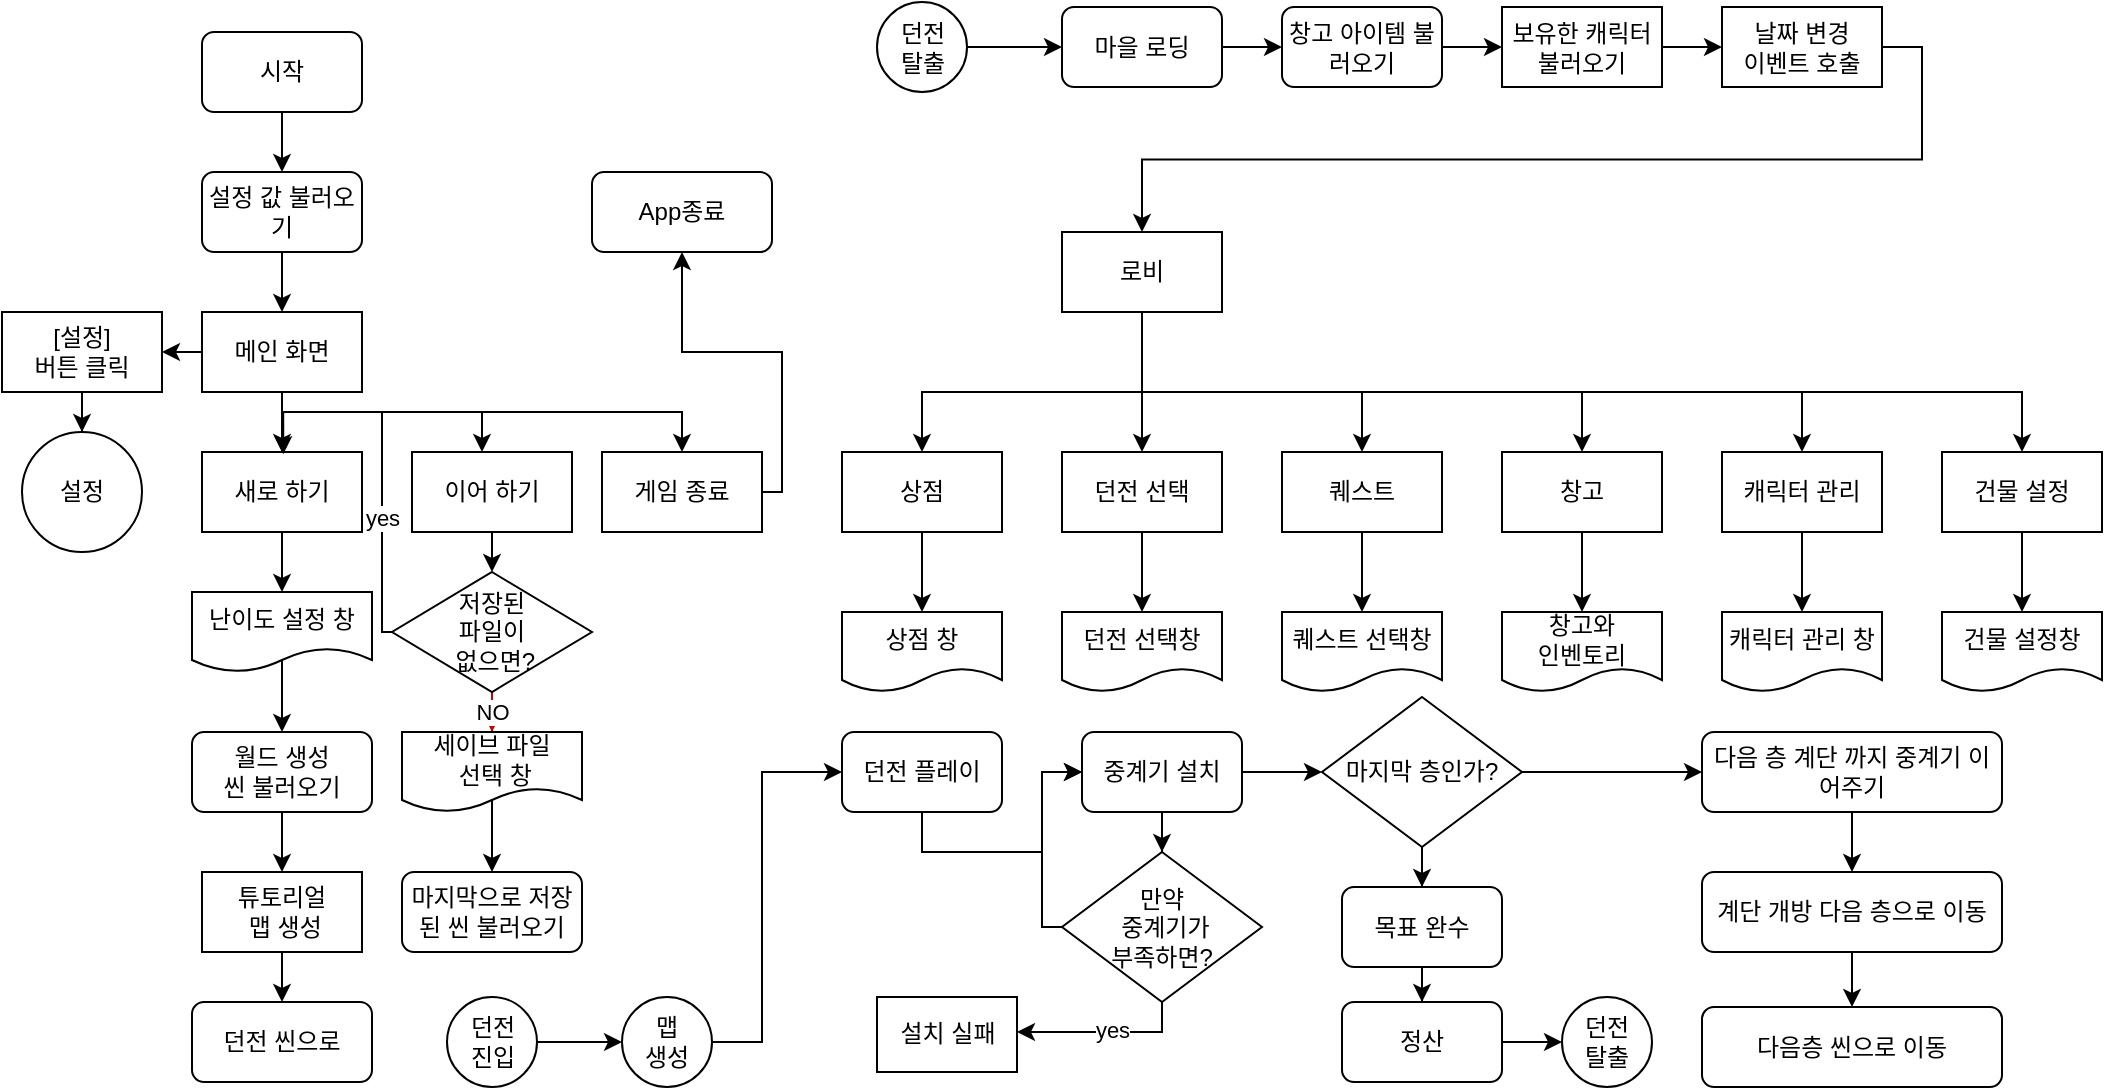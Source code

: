 <mxfile version="22.1.18" type="device" pages="6">
  <diagram name="메인화면" id="o7VIeF1uwhqz3UxBuZCB">
    <mxGraphModel dx="1304" dy="709" grid="1" gridSize="10" guides="1" tooltips="1" connect="1" arrows="1" fold="1" page="1" pageScale="1" pageWidth="1920" pageHeight="1200" math="0" shadow="0">
      <root>
        <mxCell id="0" />
        <mxCell id="1" parent="0" />
        <mxCell id="cAe1_HJ-wGS2Fa1NA8Pz-26" style="edgeStyle=orthogonalEdgeStyle;rounded=0;orthogonalLoop=1;jettySize=auto;html=1;exitX=0.5;exitY=1;exitDx=0;exitDy=0;" edge="1" parent="1" source="cAe1_HJ-wGS2Fa1NA8Pz-1" target="cAe1_HJ-wGS2Fa1NA8Pz-24">
          <mxGeometry relative="1" as="geometry" />
        </mxCell>
        <mxCell id="cAe1_HJ-wGS2Fa1NA8Pz-1" value="시작" style="rounded=1;whiteSpace=wrap;html=1;" vertex="1" parent="1">
          <mxGeometry x="100" y="60" width="80" height="40" as="geometry" />
        </mxCell>
        <mxCell id="cAe1_HJ-wGS2Fa1NA8Pz-6" style="edgeStyle=orthogonalEdgeStyle;rounded=0;orthogonalLoop=1;jettySize=auto;html=1;entryX=0.5;entryY=0;entryDx=0;entryDy=0;" edge="1" parent="1" source="cAe1_HJ-wGS2Fa1NA8Pz-3" target="cAe1_HJ-wGS2Fa1NA8Pz-5">
          <mxGeometry relative="1" as="geometry" />
        </mxCell>
        <mxCell id="cAe1_HJ-wGS2Fa1NA8Pz-10" style="edgeStyle=orthogonalEdgeStyle;rounded=0;orthogonalLoop=1;jettySize=auto;html=1;exitX=0;exitY=0.5;exitDx=0;exitDy=0;entryX=1;entryY=0.5;entryDx=0;entryDy=0;" edge="1" parent="1" source="cAe1_HJ-wGS2Fa1NA8Pz-3" target="cAe1_HJ-wGS2Fa1NA8Pz-8">
          <mxGeometry relative="1" as="geometry" />
        </mxCell>
        <mxCell id="cAe1_HJ-wGS2Fa1NA8Pz-11" style="edgeStyle=orthogonalEdgeStyle;rounded=0;orthogonalLoop=1;jettySize=auto;html=1;exitX=0.5;exitY=1;exitDx=0;exitDy=0;" edge="1" parent="1" source="cAe1_HJ-wGS2Fa1NA8Pz-3" target="cAe1_HJ-wGS2Fa1NA8Pz-7">
          <mxGeometry relative="1" as="geometry">
            <Array as="points">
              <mxPoint x="140" y="250" />
              <mxPoint x="240" y="250" />
            </Array>
          </mxGeometry>
        </mxCell>
        <mxCell id="cAe1_HJ-wGS2Fa1NA8Pz-13" style="edgeStyle=orthogonalEdgeStyle;rounded=0;orthogonalLoop=1;jettySize=auto;html=1;exitX=0.5;exitY=1;exitDx=0;exitDy=0;" edge="1" parent="1" source="cAe1_HJ-wGS2Fa1NA8Pz-3" target="cAe1_HJ-wGS2Fa1NA8Pz-12">
          <mxGeometry relative="1" as="geometry">
            <Array as="points">
              <mxPoint x="140" y="250" />
              <mxPoint x="340" y="250" />
            </Array>
          </mxGeometry>
        </mxCell>
        <mxCell id="cAe1_HJ-wGS2Fa1NA8Pz-3" value="메인 화면" style="rounded=0;whiteSpace=wrap;html=1;" vertex="1" parent="1">
          <mxGeometry x="100" y="200" width="80" height="40" as="geometry" />
        </mxCell>
        <mxCell id="cAe1_HJ-wGS2Fa1NA8Pz-21" style="edgeStyle=orthogonalEdgeStyle;rounded=0;orthogonalLoop=1;jettySize=auto;html=1;exitX=0.5;exitY=1;exitDx=0;exitDy=0;" edge="1" parent="1" source="cAe1_HJ-wGS2Fa1NA8Pz-5" target="cAe1_HJ-wGS2Fa1NA8Pz-34">
          <mxGeometry relative="1" as="geometry">
            <mxPoint x="140.034" y="340" as="targetPoint" />
          </mxGeometry>
        </mxCell>
        <mxCell id="cAe1_HJ-wGS2Fa1NA8Pz-5" value="새로 하기" style="rounded=0;whiteSpace=wrap;html=1;" vertex="1" parent="1">
          <mxGeometry x="100" y="270" width="80" height="40" as="geometry" />
        </mxCell>
        <mxCell id="cAe1_HJ-wGS2Fa1NA8Pz-18" style="edgeStyle=orthogonalEdgeStyle;rounded=0;orthogonalLoop=1;jettySize=auto;html=1;exitX=0.5;exitY=1;exitDx=0;exitDy=0;entryX=0.5;entryY=0;entryDx=0;entryDy=0;" edge="1" parent="1" source="cAe1_HJ-wGS2Fa1NA8Pz-7" target="cAe1_HJ-wGS2Fa1NA8Pz-17">
          <mxGeometry relative="1" as="geometry" />
        </mxCell>
        <mxCell id="cAe1_HJ-wGS2Fa1NA8Pz-7" value="이어 하기" style="rounded=0;whiteSpace=wrap;html=1;" vertex="1" parent="1">
          <mxGeometry x="205" y="270" width="80" height="40" as="geometry" />
        </mxCell>
        <mxCell id="cAe1_HJ-wGS2Fa1NA8Pz-23" style="edgeStyle=orthogonalEdgeStyle;rounded=0;orthogonalLoop=1;jettySize=auto;html=1;exitX=0.5;exitY=1;exitDx=0;exitDy=0;" edge="1" parent="1" source="cAe1_HJ-wGS2Fa1NA8Pz-8" target="cAe1_HJ-wGS2Fa1NA8Pz-22">
          <mxGeometry relative="1" as="geometry" />
        </mxCell>
        <mxCell id="cAe1_HJ-wGS2Fa1NA8Pz-8" value="[설정]&lt;br&gt;버튼 클릭" style="rounded=0;whiteSpace=wrap;html=1;" vertex="1" parent="1">
          <mxGeometry y="200" width="80" height="40" as="geometry" />
        </mxCell>
        <mxCell id="cAe1_HJ-wGS2Fa1NA8Pz-15" style="edgeStyle=orthogonalEdgeStyle;rounded=0;orthogonalLoop=1;jettySize=auto;html=1;entryX=0.5;entryY=1;entryDx=0;entryDy=0;" edge="1" parent="1" source="cAe1_HJ-wGS2Fa1NA8Pz-12" target="cAe1_HJ-wGS2Fa1NA8Pz-14">
          <mxGeometry relative="1" as="geometry">
            <mxPoint x="350" y="250" as="targetPoint" />
            <Array as="points">
              <mxPoint x="390" y="290" />
              <mxPoint x="390" y="220" />
              <mxPoint x="340" y="220" />
            </Array>
          </mxGeometry>
        </mxCell>
        <mxCell id="cAe1_HJ-wGS2Fa1NA8Pz-12" value="게임 종료" style="rounded=0;whiteSpace=wrap;html=1;" vertex="1" parent="1">
          <mxGeometry x="300" y="270" width="80" height="40" as="geometry" />
        </mxCell>
        <mxCell id="cAe1_HJ-wGS2Fa1NA8Pz-14" value="App종료" style="rounded=1;whiteSpace=wrap;html=1;" vertex="1" parent="1">
          <mxGeometry x="295" y="130" width="90" height="40" as="geometry" />
        </mxCell>
        <mxCell id="cAe1_HJ-wGS2Fa1NA8Pz-16" value="마지막으로 저장된 씬 불러오기" style="rounded=1;whiteSpace=wrap;html=1;" vertex="1" parent="1">
          <mxGeometry x="200" y="480" width="90" height="40" as="geometry" />
        </mxCell>
        <mxCell id="cAe1_HJ-wGS2Fa1NA8Pz-19" value="NO" style="edgeStyle=orthogonalEdgeStyle;rounded=0;orthogonalLoop=1;jettySize=auto;html=1;exitX=0.5;exitY=1;exitDx=0;exitDy=0;exitPerimeter=0;strokeColor=#CC0000;" edge="1" parent="1" source="cAe1_HJ-wGS2Fa1NA8Pz-17" target="cAe1_HJ-wGS2Fa1NA8Pz-36">
          <mxGeometry relative="1" as="geometry" />
        </mxCell>
        <mxCell id="cAe1_HJ-wGS2Fa1NA8Pz-27" style="edgeStyle=orthogonalEdgeStyle;rounded=0;orthogonalLoop=1;jettySize=auto;html=1;exitX=0;exitY=0.5;exitDx=0;exitDy=0;entryX=0.508;entryY=0.029;entryDx=0;entryDy=0;entryPerimeter=0;" edge="1" parent="1" source="cAe1_HJ-wGS2Fa1NA8Pz-17" target="cAe1_HJ-wGS2Fa1NA8Pz-5">
          <mxGeometry relative="1" as="geometry">
            <Array as="points">
              <mxPoint x="190" y="360" />
              <mxPoint x="190" y="250" />
              <mxPoint x="141" y="250" />
            </Array>
          </mxGeometry>
        </mxCell>
        <mxCell id="cAe1_HJ-wGS2Fa1NA8Pz-28" value="yes" style="edgeLabel;html=1;align=center;verticalAlign=middle;resizable=0;points=[];" vertex="1" connectable="0" parent="cAe1_HJ-wGS2Fa1NA8Pz-27">
          <mxGeometry x="-0.326" relative="1" as="geometry">
            <mxPoint as="offset" />
          </mxGeometry>
        </mxCell>
        <mxCell id="cAe1_HJ-wGS2Fa1NA8Pz-17" value="저장된&lt;br&gt;파일이&lt;br&gt;&amp;nbsp;없으면?" style="rhombus;whiteSpace=wrap;html=1;" vertex="1" parent="1">
          <mxGeometry x="195" y="330" width="100" height="60" as="geometry" />
        </mxCell>
        <mxCell id="cAe1_HJ-wGS2Fa1NA8Pz-33" style="edgeStyle=orthogonalEdgeStyle;rounded=0;orthogonalLoop=1;jettySize=auto;html=1;exitX=0.5;exitY=1;exitDx=0;exitDy=0;" edge="1" parent="1" source="cAe1_HJ-wGS2Fa1NA8Pz-20" target="cAe1_HJ-wGS2Fa1NA8Pz-32">
          <mxGeometry relative="1" as="geometry" />
        </mxCell>
        <mxCell id="cAe1_HJ-wGS2Fa1NA8Pz-20" value="월드 생성 &lt;br&gt;씬 불러오기" style="rounded=1;whiteSpace=wrap;html=1;" vertex="1" parent="1">
          <mxGeometry x="95" y="410" width="90" height="40" as="geometry" />
        </mxCell>
        <mxCell id="cAe1_HJ-wGS2Fa1NA8Pz-22" value="설정" style="ellipse;whiteSpace=wrap;html=1;" vertex="1" parent="1">
          <mxGeometry x="10" y="260" width="60" height="60" as="geometry" />
        </mxCell>
        <mxCell id="cAe1_HJ-wGS2Fa1NA8Pz-24" value="설정 값 불러오기" style="rounded=1;whiteSpace=wrap;html=1;" vertex="1" parent="1">
          <mxGeometry x="100" y="130" width="80" height="40" as="geometry" />
        </mxCell>
        <mxCell id="cAe1_HJ-wGS2Fa1NA8Pz-25" style="edgeStyle=orthogonalEdgeStyle;rounded=0;orthogonalLoop=1;jettySize=auto;html=1;exitX=0.5;exitY=1;exitDx=0;exitDy=0;" edge="1" parent="1" source="cAe1_HJ-wGS2Fa1NA8Pz-24" target="cAe1_HJ-wGS2Fa1NA8Pz-3">
          <mxGeometry relative="1" as="geometry">
            <mxPoint x="140" y="201" as="targetPoint" />
            <Array as="points">
              <mxPoint x="140" y="170" />
              <mxPoint x="140" y="170" />
            </Array>
          </mxGeometry>
        </mxCell>
        <mxCell id="cAe1_HJ-wGS2Fa1NA8Pz-31" style="edgeStyle=orthogonalEdgeStyle;rounded=0;orthogonalLoop=1;jettySize=auto;html=1;exitX=0.523;exitY=0.826;exitDx=0;exitDy=0;exitPerimeter=0;" edge="1" parent="1" source="cAe1_HJ-wGS2Fa1NA8Pz-34" target="cAe1_HJ-wGS2Fa1NA8Pz-20">
          <mxGeometry relative="1" as="geometry">
            <mxPoint x="140" y="380" as="sourcePoint" />
            <Array as="points">
              <mxPoint x="140" y="373" />
            </Array>
          </mxGeometry>
        </mxCell>
        <mxCell id="Gnc5K_j_M5pKnhv9eOQv-2" style="edgeStyle=orthogonalEdgeStyle;rounded=0;orthogonalLoop=1;jettySize=auto;html=1;" edge="1" parent="1" source="cAe1_HJ-wGS2Fa1NA8Pz-32" target="Gnc5K_j_M5pKnhv9eOQv-1">
          <mxGeometry relative="1" as="geometry" />
        </mxCell>
        <mxCell id="cAe1_HJ-wGS2Fa1NA8Pz-32" value="튜토리얼&lt;br&gt;&amp;nbsp;맵 생성" style="rounded=0;whiteSpace=wrap;html=1;" vertex="1" parent="1">
          <mxGeometry x="100" y="480" width="80" height="40" as="geometry" />
        </mxCell>
        <mxCell id="cAe1_HJ-wGS2Fa1NA8Pz-34" value="난이도 설정 창" style="shape=document;whiteSpace=wrap;html=1;boundedLbl=1;" vertex="1" parent="1">
          <mxGeometry x="95" y="340" width="90" height="40" as="geometry" />
        </mxCell>
        <mxCell id="cAe1_HJ-wGS2Fa1NA8Pz-37" style="edgeStyle=orthogonalEdgeStyle;rounded=0;orthogonalLoop=1;jettySize=auto;html=1;exitX=0.5;exitY=0.834;exitDx=0;exitDy=0;exitPerimeter=0;" edge="1" parent="1" source="cAe1_HJ-wGS2Fa1NA8Pz-36" target="cAe1_HJ-wGS2Fa1NA8Pz-16">
          <mxGeometry relative="1" as="geometry" />
        </mxCell>
        <mxCell id="cAe1_HJ-wGS2Fa1NA8Pz-36" value="세이브 파일&lt;br&gt;&amp;nbsp;선택 창" style="shape=document;whiteSpace=wrap;html=1;boundedLbl=1;" vertex="1" parent="1">
          <mxGeometry x="200" y="410" width="90" height="40" as="geometry" />
        </mxCell>
        <mxCell id="Gnc5K_j_M5pKnhv9eOQv-1" value="던전 씬으로" style="rounded=1;whiteSpace=wrap;html=1;" vertex="1" parent="1">
          <mxGeometry x="95" y="545" width="90" height="40" as="geometry" />
        </mxCell>
        <mxCell id="PoiuBlNY98dqjE792VmL-12" value="" style="edgeStyle=orthogonalEdgeStyle;rounded=0;orthogonalLoop=1;jettySize=auto;html=1;" edge="1" parent="1" source="PoiuBlNY98dqjE792VmL-4" target="PoiuBlNY98dqjE792VmL-11">
          <mxGeometry relative="1" as="geometry">
            <Array as="points">
              <mxPoint x="570" y="240" />
              <mxPoint x="460" y="240" />
            </Array>
          </mxGeometry>
        </mxCell>
        <mxCell id="PoiuBlNY98dqjE792VmL-14" style="edgeStyle=orthogonalEdgeStyle;rounded=0;orthogonalLoop=1;jettySize=auto;html=1;exitX=0.5;exitY=1;exitDx=0;exitDy=0;" edge="1" parent="1" source="PoiuBlNY98dqjE792VmL-4" target="PoiuBlNY98dqjE792VmL-13">
          <mxGeometry relative="1" as="geometry" />
        </mxCell>
        <mxCell id="PoiuBlNY98dqjE792VmL-17" style="edgeStyle=orthogonalEdgeStyle;rounded=0;orthogonalLoop=1;jettySize=auto;html=1;" edge="1" parent="1" source="PoiuBlNY98dqjE792VmL-4" target="PoiuBlNY98dqjE792VmL-15">
          <mxGeometry relative="1" as="geometry">
            <Array as="points">
              <mxPoint x="570" y="240" />
              <mxPoint x="680" y="240" />
            </Array>
          </mxGeometry>
        </mxCell>
        <mxCell id="PoiuBlNY98dqjE792VmL-18" style="edgeStyle=orthogonalEdgeStyle;rounded=0;orthogonalLoop=1;jettySize=auto;html=1;" edge="1" parent="1" source="PoiuBlNY98dqjE792VmL-4" target="PoiuBlNY98dqjE792VmL-16">
          <mxGeometry relative="1" as="geometry">
            <Array as="points">
              <mxPoint x="570" y="240" />
              <mxPoint x="790" y="240" />
            </Array>
          </mxGeometry>
        </mxCell>
        <mxCell id="PoiuBlNY98dqjE792VmL-20" style="edgeStyle=orthogonalEdgeStyle;rounded=0;orthogonalLoop=1;jettySize=auto;html=1;" edge="1" parent="1" source="PoiuBlNY98dqjE792VmL-4" target="PoiuBlNY98dqjE792VmL-19">
          <mxGeometry relative="1" as="geometry">
            <Array as="points">
              <mxPoint x="570" y="240" />
              <mxPoint x="900" y="240" />
            </Array>
          </mxGeometry>
        </mxCell>
        <mxCell id="PoiuBlNY98dqjE792VmL-22" style="edgeStyle=orthogonalEdgeStyle;rounded=0;orthogonalLoop=1;jettySize=auto;html=1;" edge="1" parent="1" source="PoiuBlNY98dqjE792VmL-4" target="PoiuBlNY98dqjE792VmL-21">
          <mxGeometry relative="1" as="geometry">
            <Array as="points">
              <mxPoint x="570" y="240" />
              <mxPoint x="1010" y="240" />
            </Array>
          </mxGeometry>
        </mxCell>
        <mxCell id="PoiuBlNY98dqjE792VmL-4" value="로비" style="rounded=0;whiteSpace=wrap;html=1;" vertex="1" parent="1">
          <mxGeometry x="530" y="160" width="80" height="40" as="geometry" />
        </mxCell>
        <mxCell id="PoiuBlNY98dqjE792VmL-8" style="edgeStyle=orthogonalEdgeStyle;rounded=0;orthogonalLoop=1;jettySize=auto;html=1;exitX=1;exitY=0.5;exitDx=0;exitDy=0;entryX=0;entryY=0.5;entryDx=0;entryDy=0;" edge="1" parent="1" source="PoiuBlNY98dqjE792VmL-6" target="Zar3HKTUDFYJjWZs-EhG-1">
          <mxGeometry relative="1" as="geometry" />
        </mxCell>
        <mxCell id="PoiuBlNY98dqjE792VmL-6" value="던전&lt;br&gt;탈출" style="ellipse;whiteSpace=wrap;html=1;aspect=fixed;" vertex="1" parent="1">
          <mxGeometry x="437.5" y="45" width="45" height="45" as="geometry" />
        </mxCell>
        <mxCell id="Zar3HKTUDFYJjWZs-EhG-11" style="edgeStyle=orthogonalEdgeStyle;rounded=0;orthogonalLoop=1;jettySize=auto;html=1;exitX=0.5;exitY=1;exitDx=0;exitDy=0;" edge="1" parent="1" source="PoiuBlNY98dqjE792VmL-11" target="Zar3HKTUDFYJjWZs-EhG-10">
          <mxGeometry relative="1" as="geometry" />
        </mxCell>
        <mxCell id="PoiuBlNY98dqjE792VmL-11" value="상점" style="whiteSpace=wrap;html=1;rounded=0;" vertex="1" parent="1">
          <mxGeometry x="420" y="270" width="80" height="40" as="geometry" />
        </mxCell>
        <mxCell id="Zar3HKTUDFYJjWZs-EhG-13" style="edgeStyle=orthogonalEdgeStyle;rounded=0;orthogonalLoop=1;jettySize=auto;html=1;exitX=0.5;exitY=1;exitDx=0;exitDy=0;" edge="1" parent="1" source="PoiuBlNY98dqjE792VmL-13" target="Zar3HKTUDFYJjWZs-EhG-12">
          <mxGeometry relative="1" as="geometry" />
        </mxCell>
        <mxCell id="PoiuBlNY98dqjE792VmL-13" value="던전 선택" style="whiteSpace=wrap;html=1;rounded=0;" vertex="1" parent="1">
          <mxGeometry x="530" y="270" width="80" height="40" as="geometry" />
        </mxCell>
        <mxCell id="Zar3HKTUDFYJjWZs-EhG-21" style="edgeStyle=orthogonalEdgeStyle;rounded=0;orthogonalLoop=1;jettySize=auto;html=1;exitX=0.5;exitY=1;exitDx=0;exitDy=0;" edge="1" parent="1" source="PoiuBlNY98dqjE792VmL-15" target="Zar3HKTUDFYJjWZs-EhG-14">
          <mxGeometry relative="1" as="geometry" />
        </mxCell>
        <mxCell id="PoiuBlNY98dqjE792VmL-15" value="퀘스트" style="whiteSpace=wrap;html=1;rounded=0;" vertex="1" parent="1">
          <mxGeometry x="640" y="270" width="80" height="40" as="geometry" />
        </mxCell>
        <mxCell id="Zar3HKTUDFYJjWZs-EhG-20" style="edgeStyle=orthogonalEdgeStyle;rounded=0;orthogonalLoop=1;jettySize=auto;html=1;exitX=0.5;exitY=1;exitDx=0;exitDy=0;" edge="1" parent="1" source="PoiuBlNY98dqjE792VmL-16" target="Zar3HKTUDFYJjWZs-EhG-15">
          <mxGeometry relative="1" as="geometry" />
        </mxCell>
        <mxCell id="PoiuBlNY98dqjE792VmL-16" value="창고" style="whiteSpace=wrap;html=1;rounded=0;" vertex="1" parent="1">
          <mxGeometry x="750" y="270" width="80" height="40" as="geometry" />
        </mxCell>
        <mxCell id="Zar3HKTUDFYJjWZs-EhG-19" style="edgeStyle=orthogonalEdgeStyle;rounded=0;orthogonalLoop=1;jettySize=auto;html=1;exitX=0.5;exitY=1;exitDx=0;exitDy=0;" edge="1" parent="1" source="PoiuBlNY98dqjE792VmL-19" target="Zar3HKTUDFYJjWZs-EhG-16">
          <mxGeometry relative="1" as="geometry" />
        </mxCell>
        <mxCell id="PoiuBlNY98dqjE792VmL-19" value="캐릭터 관리" style="whiteSpace=wrap;html=1;rounded=0;" vertex="1" parent="1">
          <mxGeometry x="860" y="270" width="80" height="40" as="geometry" />
        </mxCell>
        <mxCell id="Zar3HKTUDFYJjWZs-EhG-18" style="edgeStyle=orthogonalEdgeStyle;rounded=0;orthogonalLoop=1;jettySize=auto;html=1;exitX=0.5;exitY=1;exitDx=0;exitDy=0;" edge="1" parent="1" source="PoiuBlNY98dqjE792VmL-21" target="Zar3HKTUDFYJjWZs-EhG-17">
          <mxGeometry relative="1" as="geometry" />
        </mxCell>
        <mxCell id="PoiuBlNY98dqjE792VmL-21" value="건물 설정" style="whiteSpace=wrap;html=1;rounded=0;" vertex="1" parent="1">
          <mxGeometry x="970" y="270" width="80" height="40" as="geometry" />
        </mxCell>
        <mxCell id="Zar3HKTUDFYJjWZs-EhG-3" style="edgeStyle=orthogonalEdgeStyle;rounded=0;orthogonalLoop=1;jettySize=auto;html=1;exitX=1;exitY=0.5;exitDx=0;exitDy=0;entryX=0;entryY=0.5;entryDx=0;entryDy=0;" edge="1" parent="1" source="Zar3HKTUDFYJjWZs-EhG-1" target="Zar3HKTUDFYJjWZs-EhG-4">
          <mxGeometry relative="1" as="geometry">
            <mxPoint x="640" y="67.333" as="targetPoint" />
          </mxGeometry>
        </mxCell>
        <mxCell id="Zar3HKTUDFYJjWZs-EhG-1" value="마을 로딩" style="rounded=1;whiteSpace=wrap;html=1;" vertex="1" parent="1">
          <mxGeometry x="530" y="47.5" width="80" height="40" as="geometry" />
        </mxCell>
        <mxCell id="Zar3HKTUDFYJjWZs-EhG-5" style="edgeStyle=orthogonalEdgeStyle;rounded=0;orthogonalLoop=1;jettySize=auto;html=1;exitX=1;exitY=0.5;exitDx=0;exitDy=0;" edge="1" parent="1" source="Zar3HKTUDFYJjWZs-EhG-4" target="Zar3HKTUDFYJjWZs-EhG-6">
          <mxGeometry relative="1" as="geometry">
            <mxPoint x="750" y="67.333" as="targetPoint" />
          </mxGeometry>
        </mxCell>
        <mxCell id="Zar3HKTUDFYJjWZs-EhG-4" value="창고 아이템 불러오기" style="rounded=1;whiteSpace=wrap;html=1;" vertex="1" parent="1">
          <mxGeometry x="640" y="47.5" width="80" height="40" as="geometry" />
        </mxCell>
        <mxCell id="Zar3HKTUDFYJjWZs-EhG-7" style="edgeStyle=orthogonalEdgeStyle;rounded=0;orthogonalLoop=1;jettySize=auto;html=1;exitX=1;exitY=0.5;exitDx=0;exitDy=0;entryX=0;entryY=0.5;entryDx=0;entryDy=0;" edge="1" parent="1" source="Zar3HKTUDFYJjWZs-EhG-6" target="Zar3HKTUDFYJjWZs-EhG-8">
          <mxGeometry relative="1" as="geometry">
            <mxPoint x="860" y="67.333" as="targetPoint" />
            <Array as="points">
              <mxPoint x="845" y="67" />
              <mxPoint x="850" y="68" />
            </Array>
          </mxGeometry>
        </mxCell>
        <mxCell id="Zar3HKTUDFYJjWZs-EhG-6" value="보유한 캐릭터 불러오기" style="whiteSpace=wrap;html=1;rounded=0;" vertex="1" parent="1">
          <mxGeometry x="750" y="47.5" width="80" height="40" as="geometry" />
        </mxCell>
        <mxCell id="Zar3HKTUDFYJjWZs-EhG-9" style="edgeStyle=orthogonalEdgeStyle;rounded=0;orthogonalLoop=1;jettySize=auto;html=1;exitX=1;exitY=0.5;exitDx=0;exitDy=0;" edge="1" parent="1" source="Zar3HKTUDFYJjWZs-EhG-8" target="PoiuBlNY98dqjE792VmL-4">
          <mxGeometry relative="1" as="geometry">
            <mxPoint x="960" y="67.556" as="targetPoint" />
          </mxGeometry>
        </mxCell>
        <mxCell id="Zar3HKTUDFYJjWZs-EhG-8" value="날짜 변경 &lt;br&gt;이벤트 호출" style="whiteSpace=wrap;html=1;rounded=0;" vertex="1" parent="1">
          <mxGeometry x="860" y="47.5" width="80" height="40" as="geometry" />
        </mxCell>
        <mxCell id="Zar3HKTUDFYJjWZs-EhG-10" value="상점 창" style="shape=document;whiteSpace=wrap;html=1;boundedLbl=1;" vertex="1" parent="1">
          <mxGeometry x="420" y="350" width="80" height="40" as="geometry" />
        </mxCell>
        <mxCell id="Zar3HKTUDFYJjWZs-EhG-12" value="던전 선택창" style="shape=document;whiteSpace=wrap;html=1;boundedLbl=1;" vertex="1" parent="1">
          <mxGeometry x="530" y="350" width="80" height="40" as="geometry" />
        </mxCell>
        <mxCell id="Zar3HKTUDFYJjWZs-EhG-14" value="퀘스트 선택창" style="shape=document;whiteSpace=wrap;html=1;boundedLbl=1;" vertex="1" parent="1">
          <mxGeometry x="640" y="350" width="80" height="40" as="geometry" />
        </mxCell>
        <mxCell id="Zar3HKTUDFYJjWZs-EhG-15" value="창고와 &lt;br&gt;인벤토리" style="shape=document;whiteSpace=wrap;html=1;boundedLbl=1;" vertex="1" parent="1">
          <mxGeometry x="750" y="350" width="80" height="40" as="geometry" />
        </mxCell>
        <mxCell id="Zar3HKTUDFYJjWZs-EhG-16" value="캐릭터 관리 창" style="shape=document;whiteSpace=wrap;html=1;boundedLbl=1;" vertex="1" parent="1">
          <mxGeometry x="860" y="350" width="80" height="40" as="geometry" />
        </mxCell>
        <mxCell id="Zar3HKTUDFYJjWZs-EhG-17" value="건물 설정창" style="shape=document;whiteSpace=wrap;html=1;boundedLbl=1;" vertex="1" parent="1">
          <mxGeometry x="970" y="350" width="80" height="40" as="geometry" />
        </mxCell>
        <mxCell id="zOwtHW7Vdrrn2NxZGbct-2" style="edgeStyle=orthogonalEdgeStyle;rounded=0;orthogonalLoop=1;jettySize=auto;html=1;exitX=1;exitY=0.5;exitDx=0;exitDy=0;entryX=0;entryY=0.5;entryDx=0;entryDy=0;" edge="1" parent="1" source="zOwtHW7Vdrrn2NxZGbct-1" target="zOwtHW7Vdrrn2NxZGbct-4">
          <mxGeometry relative="1" as="geometry">
            <mxPoint x="310" y="565" as="targetPoint" />
          </mxGeometry>
        </mxCell>
        <mxCell id="zOwtHW7Vdrrn2NxZGbct-1" value="던전&lt;br&gt;진입" style="ellipse;whiteSpace=wrap;html=1;aspect=fixed;" vertex="1" parent="1">
          <mxGeometry x="222.5" y="542.5" width="45" height="45" as="geometry" />
        </mxCell>
        <mxCell id="zOwtHW7Vdrrn2NxZGbct-5" style="edgeStyle=orthogonalEdgeStyle;rounded=0;orthogonalLoop=1;jettySize=auto;html=1;exitX=1;exitY=0.5;exitDx=0;exitDy=0;" edge="1" parent="1" source="zOwtHW7Vdrrn2NxZGbct-4" target="zOwtHW7Vdrrn2NxZGbct-6">
          <mxGeometry relative="1" as="geometry">
            <mxPoint x="410" y="564.8" as="targetPoint" />
            <Array as="points">
              <mxPoint x="380" y="565" />
              <mxPoint x="380" y="430" />
            </Array>
          </mxGeometry>
        </mxCell>
        <mxCell id="zOwtHW7Vdrrn2NxZGbct-4" value="맵 &lt;br&gt;생성" style="ellipse;whiteSpace=wrap;html=1;aspect=fixed;" vertex="1" parent="1">
          <mxGeometry x="310" y="542.5" width="45" height="45" as="geometry" />
        </mxCell>
        <mxCell id="MFPQgtImu9WQHpaKNbK6-3" style="edgeStyle=orthogonalEdgeStyle;rounded=0;orthogonalLoop=1;jettySize=auto;html=1;exitX=0.5;exitY=1;exitDx=0;exitDy=0;" edge="1" parent="1" source="zOwtHW7Vdrrn2NxZGbct-6" target="MFPQgtImu9WQHpaKNbK6-4">
          <mxGeometry relative="1" as="geometry">
            <mxPoint x="460.2" y="490" as="targetPoint" />
          </mxGeometry>
        </mxCell>
        <mxCell id="zOwtHW7Vdrrn2NxZGbct-6" value="던전 플레이" style="rounded=1;whiteSpace=wrap;html=1;" vertex="1" parent="1">
          <mxGeometry x="420" y="410" width="80" height="40" as="geometry" />
        </mxCell>
        <mxCell id="MFPQgtImu9WQHpaKNbK6-2" value="던전&lt;br&gt;탈출" style="ellipse;whiteSpace=wrap;html=1;aspect=fixed;" vertex="1" parent="1">
          <mxGeometry x="780" y="542.5" width="45" height="45" as="geometry" />
        </mxCell>
        <mxCell id="MFPQgtImu9WQHpaKNbK6-6" style="edgeStyle=orthogonalEdgeStyle;rounded=0;orthogonalLoop=1;jettySize=auto;html=1;" edge="1" parent="1" source="MFPQgtImu9WQHpaKNbK6-4" target="MFPQgtImu9WQHpaKNbK6-20">
          <mxGeometry relative="1" as="geometry">
            <Array as="points" />
          </mxGeometry>
        </mxCell>
        <mxCell id="MFPQgtImu9WQHpaKNbK6-14" style="edgeStyle=orthogonalEdgeStyle;rounded=0;orthogonalLoop=1;jettySize=auto;html=1;exitX=0.5;exitY=1;exitDx=0;exitDy=0;" edge="1" parent="1" source="MFPQgtImu9WQHpaKNbK6-4" target="MFPQgtImu9WQHpaKNbK6-12">
          <mxGeometry relative="1" as="geometry" />
        </mxCell>
        <mxCell id="MFPQgtImu9WQHpaKNbK6-4" value="중계기 설치" style="rounded=1;whiteSpace=wrap;html=1;" vertex="1" parent="1">
          <mxGeometry x="540" y="410" width="80" height="40" as="geometry" />
        </mxCell>
        <mxCell id="MFPQgtImu9WQHpaKNbK6-7" style="edgeStyle=orthogonalEdgeStyle;rounded=0;orthogonalLoop=1;jettySize=auto;html=1;exitX=0.5;exitY=1;exitDx=0;exitDy=0;entryX=0.5;entryY=0;entryDx=0;entryDy=0;" edge="1" parent="1" source="MFPQgtImu9WQHpaKNbK6-5" target="MFPQgtImu9WQHpaKNbK6-8">
          <mxGeometry relative="1" as="geometry">
            <mxPoint x="615.222" y="500" as="targetPoint" />
          </mxGeometry>
        </mxCell>
        <mxCell id="MFPQgtImu9WQHpaKNbK6-5" value="다음 층 계단 까지 중계기 이어주기" style="rounded=1;whiteSpace=wrap;html=1;" vertex="1" parent="1">
          <mxGeometry x="850" y="410" width="150" height="40" as="geometry" />
        </mxCell>
        <mxCell id="MFPQgtImu9WQHpaKNbK6-10" style="edgeStyle=orthogonalEdgeStyle;rounded=0;orthogonalLoop=1;jettySize=auto;html=1;exitX=0.5;exitY=1;exitDx=0;exitDy=0;" edge="1" parent="1" source="MFPQgtImu9WQHpaKNbK6-8" target="MFPQgtImu9WQHpaKNbK6-9">
          <mxGeometry relative="1" as="geometry" />
        </mxCell>
        <mxCell id="MFPQgtImu9WQHpaKNbK6-8" value="계단 개방 다음 층으로 이동" style="rounded=1;whiteSpace=wrap;html=1;" vertex="1" parent="1">
          <mxGeometry x="850" y="480" width="150" height="40" as="geometry" />
        </mxCell>
        <mxCell id="MFPQgtImu9WQHpaKNbK6-9" value="다음층 씬으로 이동" style="rounded=1;whiteSpace=wrap;html=1;" vertex="1" parent="1">
          <mxGeometry x="850" y="547.5" width="150" height="40" as="geometry" />
        </mxCell>
        <mxCell id="MFPQgtImu9WQHpaKNbK6-17" value="" style="edgeStyle=orthogonalEdgeStyle;rounded=0;orthogonalLoop=1;jettySize=auto;html=1;exitX=0.5;exitY=1;exitDx=0;exitDy=0;" edge="1" parent="1" source="MFPQgtImu9WQHpaKNbK6-12" target="MFPQgtImu9WQHpaKNbK6-16">
          <mxGeometry relative="1" as="geometry">
            <Array as="points">
              <mxPoint x="580" y="560" />
            </Array>
          </mxGeometry>
        </mxCell>
        <mxCell id="MFPQgtImu9WQHpaKNbK6-18" value="yes" style="edgeLabel;html=1;align=center;verticalAlign=middle;resizable=0;points=[];" vertex="1" connectable="0" parent="MFPQgtImu9WQHpaKNbK6-17">
          <mxGeometry x="-0.125" y="-1" relative="1" as="geometry">
            <mxPoint x="-2" as="offset" />
          </mxGeometry>
        </mxCell>
        <mxCell id="MFPQgtImu9WQHpaKNbK6-19" style="edgeStyle=orthogonalEdgeStyle;rounded=0;orthogonalLoop=1;jettySize=auto;html=1;exitX=0;exitY=0.5;exitDx=0;exitDy=0;entryX=0;entryY=0.5;entryDx=0;entryDy=0;" edge="1" parent="1" source="MFPQgtImu9WQHpaKNbK6-12" target="MFPQgtImu9WQHpaKNbK6-4">
          <mxGeometry relative="1" as="geometry">
            <Array as="points">
              <mxPoint x="520" y="508" />
              <mxPoint x="520" y="430" />
            </Array>
          </mxGeometry>
        </mxCell>
        <mxCell id="MFPQgtImu9WQHpaKNbK6-12" value="만약&lt;br&gt;&amp;nbsp;중계기가&lt;br&gt;부족하면?" style="rhombus;whiteSpace=wrap;html=1;" vertex="1" parent="1">
          <mxGeometry x="530" y="470" width="100" height="75" as="geometry" />
        </mxCell>
        <mxCell id="MFPQgtImu9WQHpaKNbK6-16" value="설치 실패" style="whiteSpace=wrap;html=1;" vertex="1" parent="1">
          <mxGeometry x="437.5" y="542.5" width="70" height="37.5" as="geometry" />
        </mxCell>
        <mxCell id="MFPQgtImu9WQHpaKNbK6-23" style="edgeStyle=orthogonalEdgeStyle;rounded=0;orthogonalLoop=1;jettySize=auto;html=1;exitX=1;exitY=0.5;exitDx=0;exitDy=0;" edge="1" parent="1" source="MFPQgtImu9WQHpaKNbK6-20" target="MFPQgtImu9WQHpaKNbK6-5">
          <mxGeometry relative="1" as="geometry" />
        </mxCell>
        <mxCell id="MFPQgtImu9WQHpaKNbK6-26" style="edgeStyle=orthogonalEdgeStyle;rounded=0;orthogonalLoop=1;jettySize=auto;html=1;exitX=0.5;exitY=1;exitDx=0;exitDy=0;" edge="1" parent="1" source="MFPQgtImu9WQHpaKNbK6-20" target="MFPQgtImu9WQHpaKNbK6-24">
          <mxGeometry relative="1" as="geometry" />
        </mxCell>
        <mxCell id="MFPQgtImu9WQHpaKNbK6-20" value="마지막 층인가?" style="rhombus;whiteSpace=wrap;html=1;" vertex="1" parent="1">
          <mxGeometry x="660" y="392.5" width="100" height="75" as="geometry" />
        </mxCell>
        <mxCell id="MFPQgtImu9WQHpaKNbK6-28" style="edgeStyle=orthogonalEdgeStyle;rounded=0;orthogonalLoop=1;jettySize=auto;html=1;exitX=0.5;exitY=1;exitDx=0;exitDy=0;" edge="1" parent="1" source="MFPQgtImu9WQHpaKNbK6-24" target="MFPQgtImu9WQHpaKNbK6-27">
          <mxGeometry relative="1" as="geometry" />
        </mxCell>
        <mxCell id="MFPQgtImu9WQHpaKNbK6-24" value="목표 완수" style="rounded=1;whiteSpace=wrap;html=1;" vertex="1" parent="1">
          <mxGeometry x="670" y="487.5" width="80" height="40" as="geometry" />
        </mxCell>
        <mxCell id="MFPQgtImu9WQHpaKNbK6-29" style="edgeStyle=orthogonalEdgeStyle;rounded=0;orthogonalLoop=1;jettySize=auto;html=1;" edge="1" parent="1" source="MFPQgtImu9WQHpaKNbK6-27" target="MFPQgtImu9WQHpaKNbK6-2">
          <mxGeometry relative="1" as="geometry" />
        </mxCell>
        <mxCell id="MFPQgtImu9WQHpaKNbK6-27" value="정산" style="rounded=1;whiteSpace=wrap;html=1;" vertex="1" parent="1">
          <mxGeometry x="670" y="545" width="80" height="40" as="geometry" />
        </mxCell>
      </root>
    </mxGraphModel>
  </diagram>
  <diagram id="-E4IHmwYKQO90VR0brR8" name="설정">
    <mxGraphModel dx="1434" dy="780" grid="1" gridSize="10" guides="1" tooltips="1" connect="1" arrows="1" fold="1" page="1" pageScale="1" pageWidth="827" pageHeight="1169" math="0" shadow="0">
      <root>
        <mxCell id="0" />
        <mxCell id="1" parent="0" />
        <mxCell id="TUetWs9dm9FfKpNJwt7f-30" style="edgeStyle=orthogonalEdgeStyle;rounded=0;orthogonalLoop=1;jettySize=auto;html=1;exitX=0;exitY=0.5;exitDx=0;exitDy=0;entryX=0.5;entryY=0;entryDx=0;entryDy=0;" edge="1" parent="1" source="TUetWs9dm9FfKpNJwt7f-22" target="TUetWs9dm9FfKpNJwt7f-28">
          <mxGeometry relative="1" as="geometry">
            <Array as="points">
              <mxPoint x="80" y="590" />
              <mxPoint x="80" y="660" />
              <mxPoint x="390" y="660" />
            </Array>
          </mxGeometry>
        </mxCell>
        <mxCell id="TUetWs9dm9FfKpNJwt7f-22" value="" style="rounded=0;whiteSpace=wrap;html=1;" vertex="1" parent="1">
          <mxGeometry x="89.97" y="540" width="140" height="100" as="geometry" />
        </mxCell>
        <mxCell id="TUetWs9dm9FfKpNJwt7f-8" style="edgeStyle=orthogonalEdgeStyle;rounded=0;orthogonalLoop=1;jettySize=auto;html=1;entryX=0.5;entryY=0;entryDx=0;entryDy=0;" edge="1" parent="1" source="TUetWs9dm9FfKpNJwt7f-1" target="TUetWs9dm9FfKpNJwt7f-5">
          <mxGeometry relative="1" as="geometry">
            <Array as="points">
              <mxPoint x="400" y="270" />
              <mxPoint x="160" y="270" />
            </Array>
          </mxGeometry>
        </mxCell>
        <mxCell id="TUetWs9dm9FfKpNJwt7f-9" style="edgeStyle=orthogonalEdgeStyle;rounded=0;orthogonalLoop=1;jettySize=auto;html=1;entryX=0.5;entryY=0;entryDx=0;entryDy=0;" edge="1" parent="1" source="TUetWs9dm9FfKpNJwt7f-1" target="TUetWs9dm9FfKpNJwt7f-4">
          <mxGeometry relative="1" as="geometry" />
        </mxCell>
        <mxCell id="TUetWs9dm9FfKpNJwt7f-10" style="edgeStyle=orthogonalEdgeStyle;rounded=0;orthogonalLoop=1;jettySize=auto;html=1;" edge="1" parent="1" source="TUetWs9dm9FfKpNJwt7f-1" target="TUetWs9dm9FfKpNJwt7f-6">
          <mxGeometry relative="1" as="geometry" />
        </mxCell>
        <mxCell id="TUetWs9dm9FfKpNJwt7f-11" style="edgeStyle=orthogonalEdgeStyle;rounded=0;orthogonalLoop=1;jettySize=auto;html=1;" edge="1" parent="1" source="TUetWs9dm9FfKpNJwt7f-1" target="TUetWs9dm9FfKpNJwt7f-7">
          <mxGeometry relative="1" as="geometry">
            <Array as="points">
              <mxPoint x="400" y="270" />
              <mxPoint x="620" y="270" />
            </Array>
          </mxGeometry>
        </mxCell>
        <mxCell id="wKwD7mUX65wehN2HWuOq-21" style="edgeStyle=orthogonalEdgeStyle;rounded=0;orthogonalLoop=1;jettySize=auto;html=1;exitX=1;exitY=0.5;exitDx=0;exitDy=0;" edge="1" parent="1" source="TUetWs9dm9FfKpNJwt7f-1" target="wKwD7mUX65wehN2HWuOq-20">
          <mxGeometry relative="1" as="geometry" />
        </mxCell>
        <mxCell id="TUetWs9dm9FfKpNJwt7f-1" value="설정 창" style="shape=document;whiteSpace=wrap;html=1;boundedLbl=1;" vertex="1" parent="1">
          <mxGeometry x="340" y="210" width="120" height="40" as="geometry" />
        </mxCell>
        <mxCell id="TUetWs9dm9FfKpNJwt7f-3" style="edgeStyle=orthogonalEdgeStyle;rounded=0;orthogonalLoop=1;jettySize=auto;html=1;exitX=0.5;exitY=1;exitDx=0;exitDy=0;" edge="1" parent="1" source="wKwD7mUX65wehN2HWuOq-6" target="TUetWs9dm9FfKpNJwt7f-1">
          <mxGeometry relative="1" as="geometry">
            <mxPoint x="400" y="180" as="sourcePoint" />
          </mxGeometry>
        </mxCell>
        <mxCell id="wKwD7mUX65wehN2HWuOq-7" style="edgeStyle=orthogonalEdgeStyle;rounded=0;orthogonalLoop=1;jettySize=auto;html=1;exitX=0.5;exitY=1;exitDx=0;exitDy=0;" edge="1" parent="1" source="TUetWs9dm9FfKpNJwt7f-2" target="wKwD7mUX65wehN2HWuOq-6">
          <mxGeometry relative="1" as="geometry" />
        </mxCell>
        <mxCell id="TUetWs9dm9FfKpNJwt7f-2" value="설정" style="ellipse;whiteSpace=wrap;html=1;aspect=fixed;" vertex="1" parent="1">
          <mxGeometry x="360" width="80" height="80" as="geometry" />
        </mxCell>
        <mxCell id="wKwD7mUX65wehN2HWuOq-10" style="edgeStyle=orthogonalEdgeStyle;rounded=0;orthogonalLoop=1;jettySize=auto;html=1;exitX=0.5;exitY=1;exitDx=0;exitDy=0;" edge="1" parent="1" source="TUetWs9dm9FfKpNJwt7f-4" target="wKwD7mUX65wehN2HWuOq-8">
          <mxGeometry relative="1" as="geometry" />
        </mxCell>
        <mxCell id="TUetWs9dm9FfKpNJwt7f-4" value="그래픽" style="rounded=0;whiteSpace=wrap;html=1;" vertex="1" parent="1">
          <mxGeometry x="270" y="290" width="100" height="40" as="geometry" />
        </mxCell>
        <mxCell id="TUetWs9dm9FfKpNJwt7f-14" style="edgeStyle=orthogonalEdgeStyle;rounded=0;orthogonalLoop=1;jettySize=auto;html=1;exitX=0.5;exitY=1;exitDx=0;exitDy=0;" edge="1" parent="1" source="TUetWs9dm9FfKpNJwt7f-5" target="TUetWs9dm9FfKpNJwt7f-12">
          <mxGeometry relative="1" as="geometry">
            <Array as="points">
              <mxPoint x="159.97" y="350" />
              <mxPoint x="79.97" y="350" />
              <mxPoint x="79.97" y="450" />
            </Array>
          </mxGeometry>
        </mxCell>
        <mxCell id="TUetWs9dm9FfKpNJwt7f-15" style="edgeStyle=orthogonalEdgeStyle;rounded=0;orthogonalLoop=1;jettySize=auto;html=1;entryX=0;entryY=0.5;entryDx=0;entryDy=0;" edge="1" parent="1" source="TUetWs9dm9FfKpNJwt7f-5" target="TUetWs9dm9FfKpNJwt7f-13">
          <mxGeometry relative="1" as="geometry">
            <Array as="points">
              <mxPoint x="159.97" y="350" />
              <mxPoint x="79.97" y="350" />
              <mxPoint x="79.97" y="390" />
            </Array>
          </mxGeometry>
        </mxCell>
        <mxCell id="TUetWs9dm9FfKpNJwt7f-17" style="edgeStyle=orthogonalEdgeStyle;rounded=0;orthogonalLoop=1;jettySize=auto;html=1;" edge="1" parent="1" source="TUetWs9dm9FfKpNJwt7f-5" target="TUetWs9dm9FfKpNJwt7f-16">
          <mxGeometry relative="1" as="geometry">
            <Array as="points">
              <mxPoint x="159.97" y="350" />
              <mxPoint x="79.97" y="350" />
              <mxPoint x="79.97" y="510" />
            </Array>
          </mxGeometry>
        </mxCell>
        <mxCell id="TUetWs9dm9FfKpNJwt7f-5" value="사운드" style="rounded=0;whiteSpace=wrap;html=1;" vertex="1" parent="1">
          <mxGeometry x="109.97" y="290" width="100" height="40" as="geometry" />
        </mxCell>
        <mxCell id="wKwD7mUX65wehN2HWuOq-13" style="edgeStyle=orthogonalEdgeStyle;rounded=0;orthogonalLoop=1;jettySize=auto;html=1;exitX=0.5;exitY=1;exitDx=0;exitDy=0;" edge="1" parent="1" source="TUetWs9dm9FfKpNJwt7f-6" target="wKwD7mUX65wehN2HWuOq-12">
          <mxGeometry relative="1" as="geometry" />
        </mxCell>
        <mxCell id="TUetWs9dm9FfKpNJwt7f-6" value="키 설정" style="rounded=0;whiteSpace=wrap;html=1;" vertex="1" parent="1">
          <mxGeometry x="420" y="290" width="100" height="40" as="geometry" />
        </mxCell>
        <mxCell id="wKwD7mUX65wehN2HWuOq-17" style="edgeStyle=orthogonalEdgeStyle;rounded=0;orthogonalLoop=1;jettySize=auto;html=1;exitX=0.5;exitY=1;exitDx=0;exitDy=0;" edge="1" parent="1" source="TUetWs9dm9FfKpNJwt7f-7" target="wKwD7mUX65wehN2HWuOq-16">
          <mxGeometry relative="1" as="geometry" />
        </mxCell>
        <mxCell id="TUetWs9dm9FfKpNJwt7f-7" value="언어" style="rounded=0;whiteSpace=wrap;html=1;" vertex="1" parent="1">
          <mxGeometry x="570" y="290" width="100" height="40" as="geometry" />
        </mxCell>
        <mxCell id="TUetWs9dm9FfKpNJwt7f-23" style="edgeStyle=orthogonalEdgeStyle;rounded=0;orthogonalLoop=1;jettySize=auto;html=1;exitX=1;exitY=0.5;exitDx=0;exitDy=0;entryX=0.993;entryY=0.502;entryDx=0;entryDy=0;entryPerimeter=0;" edge="1" parent="1" source="TUetWs9dm9FfKpNJwt7f-12" target="TUetWs9dm9FfKpNJwt7f-22">
          <mxGeometry relative="1" as="geometry">
            <mxPoint x="240" y="590" as="targetPoint" />
            <Array as="points">
              <mxPoint x="250" y="450" />
              <mxPoint x="250" y="590" />
            </Array>
          </mxGeometry>
        </mxCell>
        <mxCell id="TUetWs9dm9FfKpNJwt7f-12" value="효과음" style="rounded=0;whiteSpace=wrap;html=1;" vertex="1" parent="1">
          <mxGeometry x="109.97" y="430" width="100" height="40" as="geometry" />
        </mxCell>
        <mxCell id="TUetWs9dm9FfKpNJwt7f-20" style="edgeStyle=orthogonalEdgeStyle;rounded=0;orthogonalLoop=1;jettySize=auto;html=1;exitX=1;exitY=0.5;exitDx=0;exitDy=0;entryX=0.994;entryY=0.499;entryDx=0;entryDy=0;entryPerimeter=0;" edge="1" parent="1" source="TUetWs9dm9FfKpNJwt7f-13" target="TUetWs9dm9FfKpNJwt7f-22">
          <mxGeometry relative="1" as="geometry">
            <mxPoint x="260" y="570" as="targetPoint" />
          </mxGeometry>
        </mxCell>
        <mxCell id="TUetWs9dm9FfKpNJwt7f-13" value="BGM" style="rounded=0;whiteSpace=wrap;html=1;" vertex="1" parent="1">
          <mxGeometry x="109.97" y="370" width="100" height="40" as="geometry" />
        </mxCell>
        <mxCell id="TUetWs9dm9FfKpNJwt7f-24" style="edgeStyle=orthogonalEdgeStyle;rounded=0;orthogonalLoop=1;jettySize=auto;html=1;exitX=1;exitY=0.5;exitDx=0;exitDy=0;entryX=1;entryY=0.5;entryDx=0;entryDy=0;" edge="1" parent="1" source="TUetWs9dm9FfKpNJwt7f-16" target="TUetWs9dm9FfKpNJwt7f-22">
          <mxGeometry relative="1" as="geometry">
            <mxPoint x="240" y="590" as="targetPoint" />
            <Array as="points">
              <mxPoint x="250" y="510" />
              <mxPoint x="250" y="590" />
            </Array>
          </mxGeometry>
        </mxCell>
        <mxCell id="TUetWs9dm9FfKpNJwt7f-16" value="전체 사운드" style="rounded=0;whiteSpace=wrap;html=1;" vertex="1" parent="1">
          <mxGeometry x="109.97" y="490" width="100" height="40" as="geometry" />
        </mxCell>
        <mxCell id="TUetWs9dm9FfKpNJwt7f-18" value="슬라이드" style="rounded=0;whiteSpace=wrap;html=1;" vertex="1" parent="1">
          <mxGeometry x="99.97" y="550" width="120" height="30" as="geometry" />
        </mxCell>
        <mxCell id="TUetWs9dm9FfKpNJwt7f-19" value="값 입력" style="rounded=0;whiteSpace=wrap;html=1;" vertex="1" parent="1">
          <mxGeometry x="99.97" y="600" width="120" height="30" as="geometry" />
        </mxCell>
        <mxCell id="TUetWs9dm9FfKpNJwt7f-29" value="" style="group" vertex="1" connectable="0" parent="1">
          <mxGeometry x="320" y="680" width="140" height="140" as="geometry" />
        </mxCell>
        <mxCell id="TUetWs9dm9FfKpNJwt7f-28" value="" style="whiteSpace=wrap;html=1;aspect=fixed;" vertex="1" parent="TUetWs9dm9FfKpNJwt7f-29">
          <mxGeometry width="140" height="140" as="geometry" />
        </mxCell>
        <mxCell id="TUetWs9dm9FfKpNJwt7f-25" value="설정 저장" style="rounded=0;whiteSpace=wrap;html=1;" vertex="1" parent="TUetWs9dm9FfKpNJwt7f-29">
          <mxGeometry x="10" y="10" width="120" height="30" as="geometry" />
        </mxCell>
        <mxCell id="TUetWs9dm9FfKpNJwt7f-31" style="edgeStyle=orthogonalEdgeStyle;rounded=0;orthogonalLoop=1;jettySize=auto;html=1;exitX=0;exitY=0.5;exitDx=0;exitDy=0;" edge="1" parent="TUetWs9dm9FfKpNJwt7f-29" source="TUetWs9dm9FfKpNJwt7f-26">
          <mxGeometry relative="1" as="geometry">
            <mxPoint x="-60" y="70" as="targetPoint" />
          </mxGeometry>
        </mxCell>
        <mxCell id="TUetWs9dm9FfKpNJwt7f-26" value="설정 초기화" style="rounded=0;whiteSpace=wrap;html=1;" vertex="1" parent="TUetWs9dm9FfKpNJwt7f-29">
          <mxGeometry x="10" y="55" width="120" height="30" as="geometry" />
        </mxCell>
        <mxCell id="TUetWs9dm9FfKpNJwt7f-27" value="값 변경 취소" style="rounded=0;whiteSpace=wrap;html=1;" vertex="1" parent="TUetWs9dm9FfKpNJwt7f-29">
          <mxGeometry x="10" y="100" width="120" height="30" as="geometry" />
        </mxCell>
        <mxCell id="wKwD7mUX65wehN2HWuOq-1" value="설정 값 저장하기" style="rounded=1;whiteSpace=wrap;html=1;" vertex="1" parent="1">
          <mxGeometry x="510" y="685" width="80" height="40" as="geometry" />
        </mxCell>
        <mxCell id="wKwD7mUX65wehN2HWuOq-2" value="기본 설정 값 불러오기" style="rounded=1;whiteSpace=wrap;html=1;" vertex="1" parent="1">
          <mxGeometry x="180" y="730" width="80" height="40" as="geometry" />
        </mxCell>
        <mxCell id="wKwD7mUX65wehN2HWuOq-6" value="저장된 설정 값 불러오기&lt;br&gt;사운드/그래픽/키 설정/언어 파일 각각 나눠서" style="rounded=1;whiteSpace=wrap;html=1;" vertex="1" parent="1">
          <mxGeometry x="250" y="130" width="300" height="40" as="geometry" />
        </mxCell>
        <mxCell id="wKwD7mUX65wehN2HWuOq-9" style="edgeStyle=orthogonalEdgeStyle;rounded=0;orthogonalLoop=1;jettySize=auto;html=1;entryX=0.5;entryY=0;entryDx=0;entryDy=0;" edge="1" parent="1" source="wKwD7mUX65wehN2HWuOq-8" target="TUetWs9dm9FfKpNJwt7f-28">
          <mxGeometry relative="1" as="geometry">
            <Array as="points">
              <mxPoint x="320" y="660" />
              <mxPoint x="390" y="660" />
            </Array>
          </mxGeometry>
        </mxCell>
        <mxCell id="wKwD7mUX65wehN2HWuOq-8" value="화면 스케일 조정" style="rounded=0;whiteSpace=wrap;html=1;" vertex="1" parent="1">
          <mxGeometry x="270" y="370" width="100" height="40" as="geometry" />
        </mxCell>
        <mxCell id="wKwD7mUX65wehN2HWuOq-15" style="edgeStyle=orthogonalEdgeStyle;rounded=0;orthogonalLoop=1;jettySize=auto;html=1;entryX=0.5;entryY=0;entryDx=0;entryDy=0;" edge="1" parent="1" source="wKwD7mUX65wehN2HWuOq-12" target="TUetWs9dm9FfKpNJwt7f-28">
          <mxGeometry relative="1" as="geometry">
            <Array as="points">
              <mxPoint x="470" y="660" />
              <mxPoint x="390" y="660" />
            </Array>
          </mxGeometry>
        </mxCell>
        <mxCell id="wKwD7mUX65wehN2HWuOq-12" value="키 바인딩 창" style="shape=document;whiteSpace=wrap;html=1;boundedLbl=1;" vertex="1" parent="1">
          <mxGeometry x="410" y="370" width="120" height="40" as="geometry" />
        </mxCell>
        <mxCell id="wKwD7mUX65wehN2HWuOq-18" style="edgeStyle=orthogonalEdgeStyle;rounded=0;orthogonalLoop=1;jettySize=auto;html=1;exitX=0.5;exitY=1;exitDx=0;exitDy=0;entryX=0.5;entryY=0;entryDx=0;entryDy=0;" edge="1" parent="1" source="wKwD7mUX65wehN2HWuOq-16" target="TUetWs9dm9FfKpNJwt7f-28">
          <mxGeometry relative="1" as="geometry">
            <Array as="points">
              <mxPoint x="620" y="660" />
              <mxPoint x="390" y="660" />
            </Array>
          </mxGeometry>
        </mxCell>
        <mxCell id="wKwD7mUX65wehN2HWuOq-16" value="언어 선택" style="rounded=0;whiteSpace=wrap;html=1;" vertex="1" parent="1">
          <mxGeometry x="570" y="370" width="100" height="40" as="geometry" />
        </mxCell>
        <mxCell id="wKwD7mUX65wehN2HWuOq-23" style="edgeStyle=orthogonalEdgeStyle;rounded=0;orthogonalLoop=1;jettySize=auto;html=1;exitX=0.5;exitY=1;exitDx=0;exitDy=0;entryX=0.5;entryY=0;entryDx=0;entryDy=0;" edge="1" parent="1" source="wKwD7mUX65wehN2HWuOq-20" target="wKwD7mUX65wehN2HWuOq-22">
          <mxGeometry relative="1" as="geometry" />
        </mxCell>
        <mxCell id="wKwD7mUX65wehN2HWuOq-20" value="닫기 버튼" style="rounded=1;whiteSpace=wrap;html=1;" vertex="1" parent="1">
          <mxGeometry x="680" y="200" width="120" height="60" as="geometry" />
        </mxCell>
        <mxCell id="wKwD7mUX65wehN2HWuOq-24" style="edgeStyle=orthogonalEdgeStyle;rounded=0;orthogonalLoop=1;jettySize=auto;html=1;exitX=0.5;exitY=1;exitDx=0;exitDy=0;" edge="1" parent="1" source="wKwD7mUX65wehN2HWuOq-22" target="wKwD7mUX65wehN2HWuOq-26">
          <mxGeometry relative="1" as="geometry">
            <mxPoint x="750" y="440" as="targetPoint" />
            <Array as="points">
              <mxPoint x="740" y="400" />
              <mxPoint x="740" y="400" />
            </Array>
          </mxGeometry>
        </mxCell>
        <mxCell id="wKwD7mUX65wehN2HWuOq-32" value="Yes" style="edgeLabel;html=1;align=center;verticalAlign=middle;resizable=0;points=[];" vertex="1" connectable="0" parent="wKwD7mUX65wehN2HWuOq-24">
          <mxGeometry x="-0.25" y="3" relative="1" as="geometry">
            <mxPoint as="offset" />
          </mxGeometry>
        </mxCell>
        <mxCell id="wKwD7mUX65wehN2HWuOq-31" style="edgeStyle=orthogonalEdgeStyle;rounded=0;orthogonalLoop=1;jettySize=auto;html=1;exitX=1;exitY=0.5;exitDx=0;exitDy=0;" edge="1" parent="1" source="wKwD7mUX65wehN2HWuOq-22" target="wKwD7mUX65wehN2HWuOq-29">
          <mxGeometry relative="1" as="geometry">
            <Array as="points">
              <mxPoint x="810" y="340" />
              <mxPoint x="810" y="790" />
            </Array>
          </mxGeometry>
        </mxCell>
        <mxCell id="wKwD7mUX65wehN2HWuOq-35" value="No" style="edgeLabel;html=1;align=center;verticalAlign=middle;resizable=0;points=[];" vertex="1" connectable="0" parent="wKwD7mUX65wehN2HWuOq-31">
          <mxGeometry x="-0.754" y="-1" relative="1" as="geometry">
            <mxPoint as="offset" />
          </mxGeometry>
        </mxCell>
        <mxCell id="wKwD7mUX65wehN2HWuOq-22" value="변경 된&lt;br&gt;값이 있다면?" style="rhombus;whiteSpace=wrap;html=1;" vertex="1" parent="1">
          <mxGeometry x="680" y="300" width="120" height="80" as="geometry" />
        </mxCell>
        <mxCell id="wKwD7mUX65wehN2HWuOq-28" style="edgeStyle=orthogonalEdgeStyle;rounded=0;orthogonalLoop=1;jettySize=auto;html=1;exitX=0.5;exitY=1;exitDx=0;exitDy=0;entryX=1;entryY=0.5;entryDx=0;entryDy=0;" edge="1" parent="1" source="wKwD7mUX65wehN2HWuOq-26" target="wKwD7mUX65wehN2HWuOq-1">
          <mxGeometry relative="1" as="geometry" />
        </mxCell>
        <mxCell id="wKwD7mUX65wehN2HWuOq-33" value="저장" style="edgeLabel;html=1;align=center;verticalAlign=middle;resizable=0;points=[];" vertex="1" connectable="0" parent="wKwD7mUX65wehN2HWuOq-28">
          <mxGeometry x="-0.521" relative="1" as="geometry">
            <mxPoint as="offset" />
          </mxGeometry>
        </mxCell>
        <mxCell id="wKwD7mUX65wehN2HWuOq-30" style="edgeStyle=orthogonalEdgeStyle;rounded=0;orthogonalLoop=1;jettySize=auto;html=1;exitX=1;exitY=0.5;exitDx=0;exitDy=0;entryX=1;entryY=0.5;entryDx=0;entryDy=0;" edge="1" parent="1" source="wKwD7mUX65wehN2HWuOq-26" target="wKwD7mUX65wehN2HWuOq-29">
          <mxGeometry relative="1" as="geometry">
            <Array as="points">
              <mxPoint x="810" y="460" />
              <mxPoint x="810" y="790" />
            </Array>
          </mxGeometry>
        </mxCell>
        <mxCell id="wKwD7mUX65wehN2HWuOq-34" value="취소" style="edgeLabel;html=1;align=center;verticalAlign=middle;resizable=0;points=[];" vertex="1" connectable="0" parent="wKwD7mUX65wehN2HWuOq-30">
          <mxGeometry x="-0.521" y="-2" relative="1" as="geometry">
            <mxPoint as="offset" />
          </mxGeometry>
        </mxCell>
        <mxCell id="wKwD7mUX65wehN2HWuOq-26" value="취소 or 저장" style="rhombus;whiteSpace=wrap;html=1;" vertex="1" parent="1">
          <mxGeometry x="680" y="420" width="120" height="80" as="geometry" />
        </mxCell>
        <mxCell id="TUetWs9dm9FfKpNJwt7f-32" style="edgeStyle=orthogonalEdgeStyle;rounded=0;orthogonalLoop=1;jettySize=auto;html=1;exitX=1;exitY=0.5;exitDx=0;exitDy=0;entryX=0;entryY=0.5;entryDx=0;entryDy=0;" edge="1" parent="1" source="TUetWs9dm9FfKpNJwt7f-25" target="wKwD7mUX65wehN2HWuOq-1">
          <mxGeometry relative="1" as="geometry">
            <mxPoint x="260" y="705" as="targetPoint" />
          </mxGeometry>
        </mxCell>
        <mxCell id="wKwD7mUX65wehN2HWuOq-29" value="창 닫기" style="rounded=1;whiteSpace=wrap;html=1;" vertex="1" parent="1">
          <mxGeometry x="500" y="760" width="120" height="60" as="geometry" />
        </mxCell>
      </root>
    </mxGraphModel>
  </diagram>
  <diagram id="fL1xp2sKojSUp0fVGEc-" name="UI">
    <mxGraphModel dx="2049" dy="1114" grid="1" gridSize="10" guides="1" tooltips="1" connect="1" arrows="1" fold="1" page="1" pageScale="1" pageWidth="1920" pageHeight="1200" math="0" shadow="0">
      <root>
        <mxCell id="0" />
        <mxCell id="1" parent="0" />
        <mxCell id="rJWJfq6Y_P7sirnbrL6--2" style="edgeStyle=orthogonalEdgeStyle;rounded=0;orthogonalLoop=1;jettySize=auto;html=1;exitX=0.5;exitY=1;exitDx=0;exitDy=0;" edge="1" parent="1" source="UhvhoT94SCrbplA3BQ82-1" target="rJWJfq6Y_P7sirnbrL6--1">
          <mxGeometry relative="1" as="geometry" />
        </mxCell>
        <mxCell id="UhvhoT94SCrbplA3BQ82-1" value="상점창" style="rounded=1;whiteSpace=wrap;html=1;" vertex="1" parent="1">
          <mxGeometry x="120" y="40" width="120" height="60" as="geometry" />
        </mxCell>
        <mxCell id="UhvhoT94SCrbplA3BQ82-2" value="상점창" style="rounded=1;whiteSpace=wrap;html=1;" vertex="1" parent="1">
          <mxGeometry x="500" y="50" width="120" height="60" as="geometry" />
        </mxCell>
        <mxCell id="UhvhoT94SCrbplA3BQ82-3" value="상점창" style="rounded=1;whiteSpace=wrap;html=1;" vertex="1" parent="1">
          <mxGeometry x="730" y="60" width="120" height="60" as="geometry" />
        </mxCell>
        <mxCell id="UhvhoT94SCrbplA3BQ82-4" value="상점창" style="rounded=1;whiteSpace=wrap;html=1;" vertex="1" parent="1">
          <mxGeometry x="1020" y="40" width="120" height="60" as="geometry" />
        </mxCell>
        <mxCell id="UhvhoT94SCrbplA3BQ82-5" value="상점창" style="rounded=1;whiteSpace=wrap;html=1;" vertex="1" parent="1">
          <mxGeometry x="1340" y="50" width="120" height="60" as="geometry" />
        </mxCell>
        <mxCell id="792kWdFVzXfrNeUtmYrJ-2" value="" style="edgeStyle=orthogonalEdgeStyle;rounded=0;orthogonalLoop=1;jettySize=auto;html=1;" edge="1" parent="1" source="rJWJfq6Y_P7sirnbrL6--1" target="792kWdFVzXfrNeUtmYrJ-1">
          <mxGeometry relative="1" as="geometry" />
        </mxCell>
        <mxCell id="rJWJfq6Y_P7sirnbrL6--1" value="상점 창 열기" style="shape=document;whiteSpace=wrap;html=1;boundedLbl=1;" vertex="1" parent="1">
          <mxGeometry x="120" y="140" width="120" height="40" as="geometry" />
        </mxCell>
        <mxCell id="HEoYZW0DzHpHETLdRSYa-27" style="edgeStyle=orthogonalEdgeStyle;rounded=0;orthogonalLoop=1;jettySize=auto;html=1;exitX=0.5;exitY=1;exitDx=0;exitDy=0;" edge="1" parent="1" source="792kWdFVzXfrNeUtmYrJ-1" target="HEoYZW0DzHpHETLdRSYa-1">
          <mxGeometry relative="1" as="geometry" />
        </mxCell>
        <mxCell id="792kWdFVzXfrNeUtmYrJ-1" value="아이템 클릭" style="whiteSpace=wrap;html=1;" vertex="1" parent="1">
          <mxGeometry x="120" y="210" width="120" height="60" as="geometry" />
        </mxCell>
        <mxCell id="HEoYZW0DzHpHETLdRSYa-28" style="edgeStyle=orthogonalEdgeStyle;rounded=0;orthogonalLoop=1;jettySize=auto;html=1;exitX=0.5;exitY=1;exitDx=0;exitDy=0;entryX=0.5;entryY=0;entryDx=0;entryDy=0;" edge="1" parent="1" source="HEoYZW0DzHpHETLdRSYa-1" target="HEoYZW0DzHpHETLdRSYa-13">
          <mxGeometry relative="1" as="geometry" />
        </mxCell>
        <mxCell id="HEoYZW0DzHpHETLdRSYa-32" value="좌클릭" style="edgeLabel;html=1;align=center;verticalAlign=middle;resizable=0;points=[];" vertex="1" connectable="0" parent="HEoYZW0DzHpHETLdRSYa-28">
          <mxGeometry x="-0.238" relative="1" as="geometry">
            <mxPoint as="offset" />
          </mxGeometry>
        </mxCell>
        <mxCell id="HEoYZW0DzHpHETLdRSYa-29" style="edgeStyle=orthogonalEdgeStyle;rounded=0;orthogonalLoop=1;jettySize=auto;html=1;exitX=1;exitY=0.5;exitDx=0;exitDy=0;entryX=0.049;entryY=0.5;entryDx=0;entryDy=0;entryPerimeter=0;" edge="1" parent="1" source="HEoYZW0DzHpHETLdRSYa-1" target="HEoYZW0DzHpHETLdRSYa-30">
          <mxGeometry relative="1" as="geometry">
            <mxPoint x="290" y="340" as="targetPoint" />
          </mxGeometry>
        </mxCell>
        <mxCell id="HEoYZW0DzHpHETLdRSYa-31" value="우클릭" style="edgeLabel;html=1;align=center;verticalAlign=middle;resizable=0;points=[];" vertex="1" connectable="0" parent="HEoYZW0DzHpHETLdRSYa-29">
          <mxGeometry x="-0.115" y="-2" relative="1" as="geometry">
            <mxPoint as="offset" />
          </mxGeometry>
        </mxCell>
        <mxCell id="HEoYZW0DzHpHETLdRSYa-1" value="우클릭?좌클릭" style="rhombus;whiteSpace=wrap;html=1;" vertex="1" parent="1">
          <mxGeometry x="120" y="300" width="120" height="80" as="geometry" />
        </mxCell>
        <mxCell id="HEoYZW0DzHpHETLdRSYa-5" style="edgeStyle=orthogonalEdgeStyle;rounded=0;orthogonalLoop=1;jettySize=auto;html=1;exitX=1;exitY=0.5;exitDx=0;exitDy=0;" edge="1" parent="1" source="HEoYZW0DzHpHETLdRSYa-3" target="HEoYZW0DzHpHETLdRSYa-4">
          <mxGeometry relative="1" as="geometry" />
        </mxCell>
        <mxCell id="HEoYZW0DzHpHETLdRSYa-7" style="edgeStyle=orthogonalEdgeStyle;rounded=0;orthogonalLoop=1;jettySize=auto;html=1;exitX=0.5;exitY=1;exitDx=0;exitDy=0;" edge="1" parent="1" source="HEoYZW0DzHpHETLdRSYa-3" target="HEoYZW0DzHpHETLdRSYa-34">
          <mxGeometry relative="1" as="geometry">
            <mxPoint x="230" y="740" as="targetPoint" />
          </mxGeometry>
        </mxCell>
        <mxCell id="HEoYZW0DzHpHETLdRSYa-3" value="돈이 충분한가?" style="rhombus;whiteSpace=wrap;html=1;" vertex="1" parent="1">
          <mxGeometry x="120" y="650" width="120" height="80" as="geometry" />
        </mxCell>
        <mxCell id="HEoYZW0DzHpHETLdRSYa-4" value="돈이 부족하다고 출력하기" style="whiteSpace=wrap;html=1;" vertex="1" parent="1">
          <mxGeometry x="320" y="670" width="90" height="40" as="geometry" />
        </mxCell>
        <mxCell id="HEoYZW0DzHpHETLdRSYa-10" value="아이템 설명 창 출력" style="whiteSpace=wrap;html=1;" vertex="1" parent="1">
          <mxGeometry x="320" y="435" width="90" height="40" as="geometry" />
        </mxCell>
        <mxCell id="HEoYZW0DzHpHETLdRSYa-16" style="edgeStyle=orthogonalEdgeStyle;rounded=0;orthogonalLoop=1;jettySize=auto;html=1;exitX=0.5;exitY=1;exitDx=0;exitDy=0;" edge="1" parent="1" source="HEoYZW0DzHpHETLdRSYa-12" target="HEoYZW0DzHpHETLdRSYa-3">
          <mxGeometry relative="1" as="geometry" />
        </mxCell>
        <mxCell id="HEoYZW0DzHpHETLdRSYa-21" style="edgeStyle=orthogonalEdgeStyle;rounded=0;orthogonalLoop=1;jettySize=auto;html=1;exitX=1;exitY=0.5;exitDx=0;exitDy=0;entryX=0;entryY=0.5;entryDx=0;entryDy=0;" edge="1" parent="1" source="HEoYZW0DzHpHETLdRSYa-12" target="HEoYZW0DzHpHETLdRSYa-22">
          <mxGeometry relative="1" as="geometry">
            <mxPoint x="270" y="580" as="targetPoint" />
          </mxGeometry>
        </mxCell>
        <mxCell id="HEoYZW0DzHpHETLdRSYa-12" value="아이템을 &lt;br&gt;들고 있는가?" style="rhombus;whiteSpace=wrap;html=1;" vertex="1" parent="1">
          <mxGeometry x="120" y="540" width="120" height="80" as="geometry" />
        </mxCell>
        <mxCell id="HEoYZW0DzHpHETLdRSYa-15" style="edgeStyle=orthogonalEdgeStyle;rounded=0;orthogonalLoop=1;jettySize=auto;html=1;exitX=1;exitY=0.5;exitDx=0;exitDy=0;entryX=0;entryY=0.5;entryDx=0;entryDy=0;" edge="1" parent="1" source="HEoYZW0DzHpHETLdRSYa-13" target="HEoYZW0DzHpHETLdRSYa-10">
          <mxGeometry relative="1" as="geometry">
            <mxPoint x="290" y="455" as="targetPoint" />
          </mxGeometry>
        </mxCell>
        <mxCell id="HEoYZW0DzHpHETLdRSYa-33" value="no" style="edgeLabel;html=1;align=center;verticalAlign=middle;resizable=0;points=[];" vertex="1" connectable="0" parent="HEoYZW0DzHpHETLdRSYa-15">
          <mxGeometry x="0.078" y="3" relative="1" as="geometry">
            <mxPoint as="offset" />
          </mxGeometry>
        </mxCell>
        <mxCell id="HEoYZW0DzHpHETLdRSYa-25" style="edgeStyle=orthogonalEdgeStyle;rounded=0;orthogonalLoop=1;jettySize=auto;html=1;exitX=0.5;exitY=1;exitDx=0;exitDy=0;" edge="1" parent="1" source="HEoYZW0DzHpHETLdRSYa-13" target="HEoYZW0DzHpHETLdRSYa-12">
          <mxGeometry relative="1" as="geometry">
            <mxPoint x="180" y="520" as="sourcePoint" />
          </mxGeometry>
        </mxCell>
        <mxCell id="HEoYZW0DzHpHETLdRSYa-35" value="yes" style="edgeLabel;html=1;align=center;verticalAlign=middle;resizable=0;points=[];" vertex="1" connectable="0" parent="HEoYZW0DzHpHETLdRSYa-25">
          <mxGeometry x="-0.407" y="-1" relative="1" as="geometry">
            <mxPoint as="offset" />
          </mxGeometry>
        </mxCell>
        <mxCell id="HEoYZW0DzHpHETLdRSYa-13" value="구매 버튼을 &lt;br&gt;누른 상태인가?" style="rhombus;whiteSpace=wrap;html=1;" vertex="1" parent="1">
          <mxGeometry x="120" y="415" width="120" height="80" as="geometry" />
        </mxCell>
        <mxCell id="HEoYZW0DzHpHETLdRSYa-24" style="edgeStyle=orthogonalEdgeStyle;rounded=0;orthogonalLoop=1;jettySize=auto;html=1;" edge="1" parent="1" source="HEoYZW0DzHpHETLdRSYa-22" target="HEoYZW0DzHpHETLdRSYa-23">
          <mxGeometry relative="1" as="geometry" />
        </mxCell>
        <mxCell id="HEoYZW0DzHpHETLdRSYa-41" style="edgeStyle=orthogonalEdgeStyle;rounded=0;orthogonalLoop=1;jettySize=auto;html=1;exitX=0.5;exitY=1;exitDx=0;exitDy=0;" edge="1" parent="1" source="HEoYZW0DzHpHETLdRSYa-22" target="HEoYZW0DzHpHETLdRSYa-4">
          <mxGeometry relative="1" as="geometry" />
        </mxCell>
        <mxCell id="HEoYZW0DzHpHETLdRSYa-22" value="돈이 충분한가?" style="rhombus;whiteSpace=wrap;html=1;" vertex="1" parent="1">
          <mxGeometry x="305" y="540" width="120" height="80" as="geometry" />
        </mxCell>
        <mxCell id="HEoYZW0DzHpHETLdRSYa-47" style="edgeStyle=orthogonalEdgeStyle;rounded=0;orthogonalLoop=1;jettySize=auto;html=1;exitX=1;exitY=0.5;exitDx=0;exitDy=0;entryX=0.5;entryY=0;entryDx=0;entryDy=0;" edge="1" parent="1" source="HEoYZW0DzHpHETLdRSYa-23" target="HEoYZW0DzHpHETLdRSYa-46">
          <mxGeometry relative="1" as="geometry">
            <Array as="points">
              <mxPoint x="685" y="580" />
            </Array>
          </mxGeometry>
        </mxCell>
        <mxCell id="HEoYZW0DzHpHETLdRSYa-52" value="no" style="edgeLabel;html=1;align=center;verticalAlign=middle;resizable=0;points=[];" vertex="1" connectable="0" parent="HEoYZW0DzHpHETLdRSYa-47">
          <mxGeometry x="0.333" y="1" relative="1" as="geometry">
            <mxPoint as="offset" />
          </mxGeometry>
        </mxCell>
        <mxCell id="HEoYZW0DzHpHETLdRSYa-50" style="edgeStyle=orthogonalEdgeStyle;rounded=0;orthogonalLoop=1;jettySize=auto;html=1;exitX=0.5;exitY=1;exitDx=0;exitDy=0;" edge="1" parent="1" source="HEoYZW0DzHpHETLdRSYa-23" target="HEoYZW0DzHpHETLdRSYa-45">
          <mxGeometry relative="1" as="geometry" />
        </mxCell>
        <mxCell id="HEoYZW0DzHpHETLdRSYa-51" value="yes" style="edgeLabel;html=1;align=center;verticalAlign=middle;resizable=0;points=[];" vertex="1" connectable="0" parent="HEoYZW0DzHpHETLdRSYa-50">
          <mxGeometry x="0.424" relative="1" as="geometry">
            <mxPoint as="offset" />
          </mxGeometry>
        </mxCell>
        <mxCell id="HEoYZW0DzHpHETLdRSYa-23" value="들고 있는 &lt;br&gt;아이템과&amp;nbsp;&lt;br&gt;구매할 아이템이&lt;br&gt;&amp;nbsp;같은 아이템인가?" style="rhombus;whiteSpace=wrap;html=1;" vertex="1" parent="1">
          <mxGeometry x="475" y="515" width="195" height="130" as="geometry" />
        </mxCell>
        <mxCell id="HEoYZW0DzHpHETLdRSYa-36" value="no" style="edgeStyle=orthogonalEdgeStyle;rounded=0;orthogonalLoop=1;jettySize=auto;html=1;exitX=0.5;exitY=1;exitDx=0;exitDy=0;" edge="1" parent="1" source="HEoYZW0DzHpHETLdRSYa-30" target="HEoYZW0DzHpHETLdRSYa-10">
          <mxGeometry relative="1" as="geometry" />
        </mxCell>
        <mxCell id="HEoYZW0DzHpHETLdRSYa-39" style="edgeStyle=orthogonalEdgeStyle;rounded=0;orthogonalLoop=1;jettySize=auto;html=1;exitX=1;exitY=0.5;exitDx=0;exitDy=0;" edge="1" parent="1" source="HEoYZW0DzHpHETLdRSYa-30" target="HEoYZW0DzHpHETLdRSYa-38">
          <mxGeometry relative="1" as="geometry" />
        </mxCell>
        <mxCell id="HEoYZW0DzHpHETLdRSYa-30" value="구매 버튼을 &lt;br&gt;누른 상태인가?" style="rhombus;whiteSpace=wrap;html=1;" vertex="1" parent="1">
          <mxGeometry x="305" y="300" width="120" height="80" as="geometry" />
        </mxCell>
        <mxCell id="HEoYZW0DzHpHETLdRSYa-57" style="edgeStyle=orthogonalEdgeStyle;rounded=0;orthogonalLoop=1;jettySize=auto;html=1;exitX=0.5;exitY=1;exitDx=0;exitDy=0;entryX=0;entryY=0.5;entryDx=0;entryDy=0;" edge="1" parent="1" source="HEoYZW0DzHpHETLdRSYa-34" target="HEoYZW0DzHpHETLdRSYa-55">
          <mxGeometry relative="1" as="geometry" />
        </mxCell>
        <mxCell id="HEoYZW0DzHpHETLdRSYa-34" value="아이템을 &lt;br&gt;들고 있기" style="whiteSpace=wrap;html=1;" vertex="1" parent="1">
          <mxGeometry x="135" y="760" width="90" height="40" as="geometry" />
        </mxCell>
        <mxCell id="HEoYZW0DzHpHETLdRSYa-40" style="edgeStyle=orthogonalEdgeStyle;rounded=0;orthogonalLoop=1;jettySize=auto;html=1;exitX=0.5;exitY=1;exitDx=0;exitDy=0;entryX=0.5;entryY=0;entryDx=0;entryDy=0;" edge="1" parent="1" source="HEoYZW0DzHpHETLdRSYa-38" target="HEoYZW0DzHpHETLdRSYa-4">
          <mxGeometry relative="1" as="geometry">
            <mxPoint x="350" y="660" as="targetPoint" />
            <Array as="points">
              <mxPoint x="535" y="460" />
              <mxPoint x="440" y="460" />
              <mxPoint x="440" y="640" />
              <mxPoint x="365" y="640" />
            </Array>
          </mxGeometry>
        </mxCell>
        <mxCell id="HEoYZW0DzHpHETLdRSYa-43" style="edgeStyle=orthogonalEdgeStyle;rounded=0;orthogonalLoop=1;jettySize=auto;html=1;exitX=1;exitY=0.5;exitDx=0;exitDy=0;entryX=0;entryY=0.5;entryDx=0;entryDy=0;" edge="1" parent="1" source="HEoYZW0DzHpHETLdRSYa-38" target="HEoYZW0DzHpHETLdRSYa-42">
          <mxGeometry relative="1" as="geometry" />
        </mxCell>
        <mxCell id="HEoYZW0DzHpHETLdRSYa-38" value="돈이 충분한가?" style="rhombus;whiteSpace=wrap;html=1;" vertex="1" parent="1">
          <mxGeometry x="475" y="300" width="120" height="80" as="geometry" />
        </mxCell>
        <mxCell id="HEoYZW0DzHpHETLdRSYa-58" style="edgeStyle=orthogonalEdgeStyle;rounded=0;orthogonalLoop=1;jettySize=auto;html=1;exitX=1;exitY=0.5;exitDx=0;exitDy=0;entryX=1;entryY=0.5;entryDx=0;entryDy=0;" edge="1" parent="1" source="HEoYZW0DzHpHETLdRSYa-42" target="HEoYZW0DzHpHETLdRSYa-55">
          <mxGeometry relative="1" as="geometry">
            <Array as="points">
              <mxPoint x="760" y="340" />
              <mxPoint x="760" y="890" />
            </Array>
          </mxGeometry>
        </mxCell>
        <mxCell id="HEoYZW0DzHpHETLdRSYa-42" value="창고에 넣기" style="whiteSpace=wrap;html=1;" vertex="1" parent="1">
          <mxGeometry x="620" y="320" width="90" height="40" as="geometry" />
        </mxCell>
        <mxCell id="HEoYZW0DzHpHETLdRSYa-54" style="edgeStyle=orthogonalEdgeStyle;rounded=0;orthogonalLoop=1;jettySize=auto;html=1;exitX=0.5;exitY=1;exitDx=0;exitDy=0;entryX=1;entryY=0.5;entryDx=0;entryDy=0;" edge="1" parent="1" source="HEoYZW0DzHpHETLdRSYa-44" target="HEoYZW0DzHpHETLdRSYa-55">
          <mxGeometry relative="1" as="geometry">
            <mxPoint x="572.5" y="860" as="targetPoint" />
          </mxGeometry>
        </mxCell>
        <mxCell id="HEoYZW0DzHpHETLdRSYa-44" value="들고 있는 아이템의 스택 +1" style="whiteSpace=wrap;html=1;" vertex="1" parent="1">
          <mxGeometry x="527.5" y="790" width="90" height="40" as="geometry" />
        </mxCell>
        <mxCell id="HEoYZW0DzHpHETLdRSYa-48" style="edgeStyle=orthogonalEdgeStyle;rounded=0;orthogonalLoop=1;jettySize=auto;html=1;exitX=0.5;exitY=1;exitDx=0;exitDy=0;" edge="1" parent="1" source="HEoYZW0DzHpHETLdRSYa-45" target="HEoYZW0DzHpHETLdRSYa-44">
          <mxGeometry relative="1" as="geometry" />
        </mxCell>
        <mxCell id="HEoYZW0DzHpHETLdRSYa-49" value="no" style="edgeLabel;html=1;align=center;verticalAlign=middle;resizable=0;points=[];" vertex="1" connectable="0" parent="HEoYZW0DzHpHETLdRSYa-48">
          <mxGeometry x="0.364" y="1" relative="1" as="geometry">
            <mxPoint as="offset" />
          </mxGeometry>
        </mxCell>
        <mxCell id="HEoYZW0DzHpHETLdRSYa-53" style="edgeStyle=orthogonalEdgeStyle;rounded=0;orthogonalLoop=1;jettySize=auto;html=1;exitX=1;exitY=0.5;exitDx=0;exitDy=0;entryX=0.5;entryY=1;entryDx=0;entryDy=0;" edge="1" parent="1" source="HEoYZW0DzHpHETLdRSYa-45" target="HEoYZW0DzHpHETLdRSYa-46">
          <mxGeometry relative="1" as="geometry" />
        </mxCell>
        <mxCell id="HEoYZW0DzHpHETLdRSYa-45" value="들고 있는 &lt;br&gt;아이템의 스택이&lt;br&gt;&amp;nbsp;최대치인가?" style="rhombus;whiteSpace=wrap;html=1;" vertex="1" parent="1">
          <mxGeometry x="517.5" y="670" width="110" height="95" as="geometry" />
        </mxCell>
        <mxCell id="HEoYZW0DzHpHETLdRSYa-46" value="에러 메세지&lt;br&gt;&amp;nbsp;출력" style="whiteSpace=wrap;html=1;" vertex="1" parent="1">
          <mxGeometry x="640" y="640" width="90" height="40" as="geometry" />
        </mxCell>
        <mxCell id="HEoYZW0DzHpHETLdRSYa-55" value="아이템의 가격만큼 골드-" style="whiteSpace=wrap;html=1;" vertex="1" parent="1">
          <mxGeometry x="320" y="870" width="90" height="40" as="geometry" />
        </mxCell>
      </root>
    </mxGraphModel>
  </diagram>
  <diagram id="wQ2bYzIsGd_yMMajj9DA" name="맵 생성">
    <mxGraphModel dx="1434" dy="780" grid="1" gridSize="10" guides="1" tooltips="1" connect="1" arrows="1" fold="1" page="1" pageScale="1" pageWidth="827" pageHeight="1169" math="0" shadow="0">
      <root>
        <mxCell id="0" />
        <mxCell id="1" parent="0" />
      </root>
    </mxGraphModel>
  </diagram>
  <diagram id="GZtRnq3hINkwTnw5uuWs" name="퀘스트">
    <mxGraphModel dx="1434" dy="780" grid="1" gridSize="10" guides="1" tooltips="1" connect="1" arrows="1" fold="1" page="1" pageScale="1" pageWidth="1920" pageHeight="1200" math="0" shadow="0">
      <root>
        <mxCell id="0" />
        <mxCell id="1" parent="0" />
      </root>
    </mxGraphModel>
  </diagram>
  <diagram id="vyf2hsDfCkzWh-qYu4Y7" name="마을 불러오기">
    <mxGraphModel dx="989" dy="538" grid="1" gridSize="10" guides="1" tooltips="1" connect="1" arrows="1" fold="1" page="1" pageScale="1" pageWidth="1920" pageHeight="1200" math="0" shadow="0">
      <root>
        <mxCell id="0" />
        <mxCell id="1" parent="0" />
        <mxCell id="MTHG70GyFPJiCXl0d9hX-4" style="edgeStyle=orthogonalEdgeStyle;rounded=0;orthogonalLoop=1;jettySize=auto;html=1;exitX=0.5;exitY=1;exitDx=0;exitDy=0;" edge="1" parent="1" source="MTHG70GyFPJiCXl0d9hX-2" target="MTHG70GyFPJiCXl0d9hX-3">
          <mxGeometry relative="1" as="geometry" />
        </mxCell>
        <mxCell id="MTHG70GyFPJiCXl0d9hX-2" value="상점 목록 초기화" style="rounded=0;whiteSpace=wrap;html=1;" vertex="1" parent="1">
          <mxGeometry x="40" y="180" width="120" height="30" as="geometry" />
        </mxCell>
        <mxCell id="MTHG70GyFPJiCXl0d9hX-6" style="edgeStyle=orthogonalEdgeStyle;rounded=0;orthogonalLoop=1;jettySize=auto;html=1;" edge="1" parent="1" source="MTHG70GyFPJiCXl0d9hX-3" target="MTHG70GyFPJiCXl0d9hX-5">
          <mxGeometry relative="1" as="geometry" />
        </mxCell>
        <mxCell id="MTHG70GyFPJiCXl0d9hX-3" value="판매 목록 불러오기" style="rounded=0;whiteSpace=wrap;html=1;" vertex="1" parent="1">
          <mxGeometry x="40" y="230" width="120" height="30" as="geometry" />
        </mxCell>
        <mxCell id="MTHG70GyFPJiCXl0d9hX-5" value="판매 목록 불러오기" style="rounded=0;whiteSpace=wrap;html=1;" vertex="1" parent="1">
          <mxGeometry x="40" y="280" width="120" height="30" as="geometry" />
        </mxCell>
      </root>
    </mxGraphModel>
  </diagram>
</mxfile>
